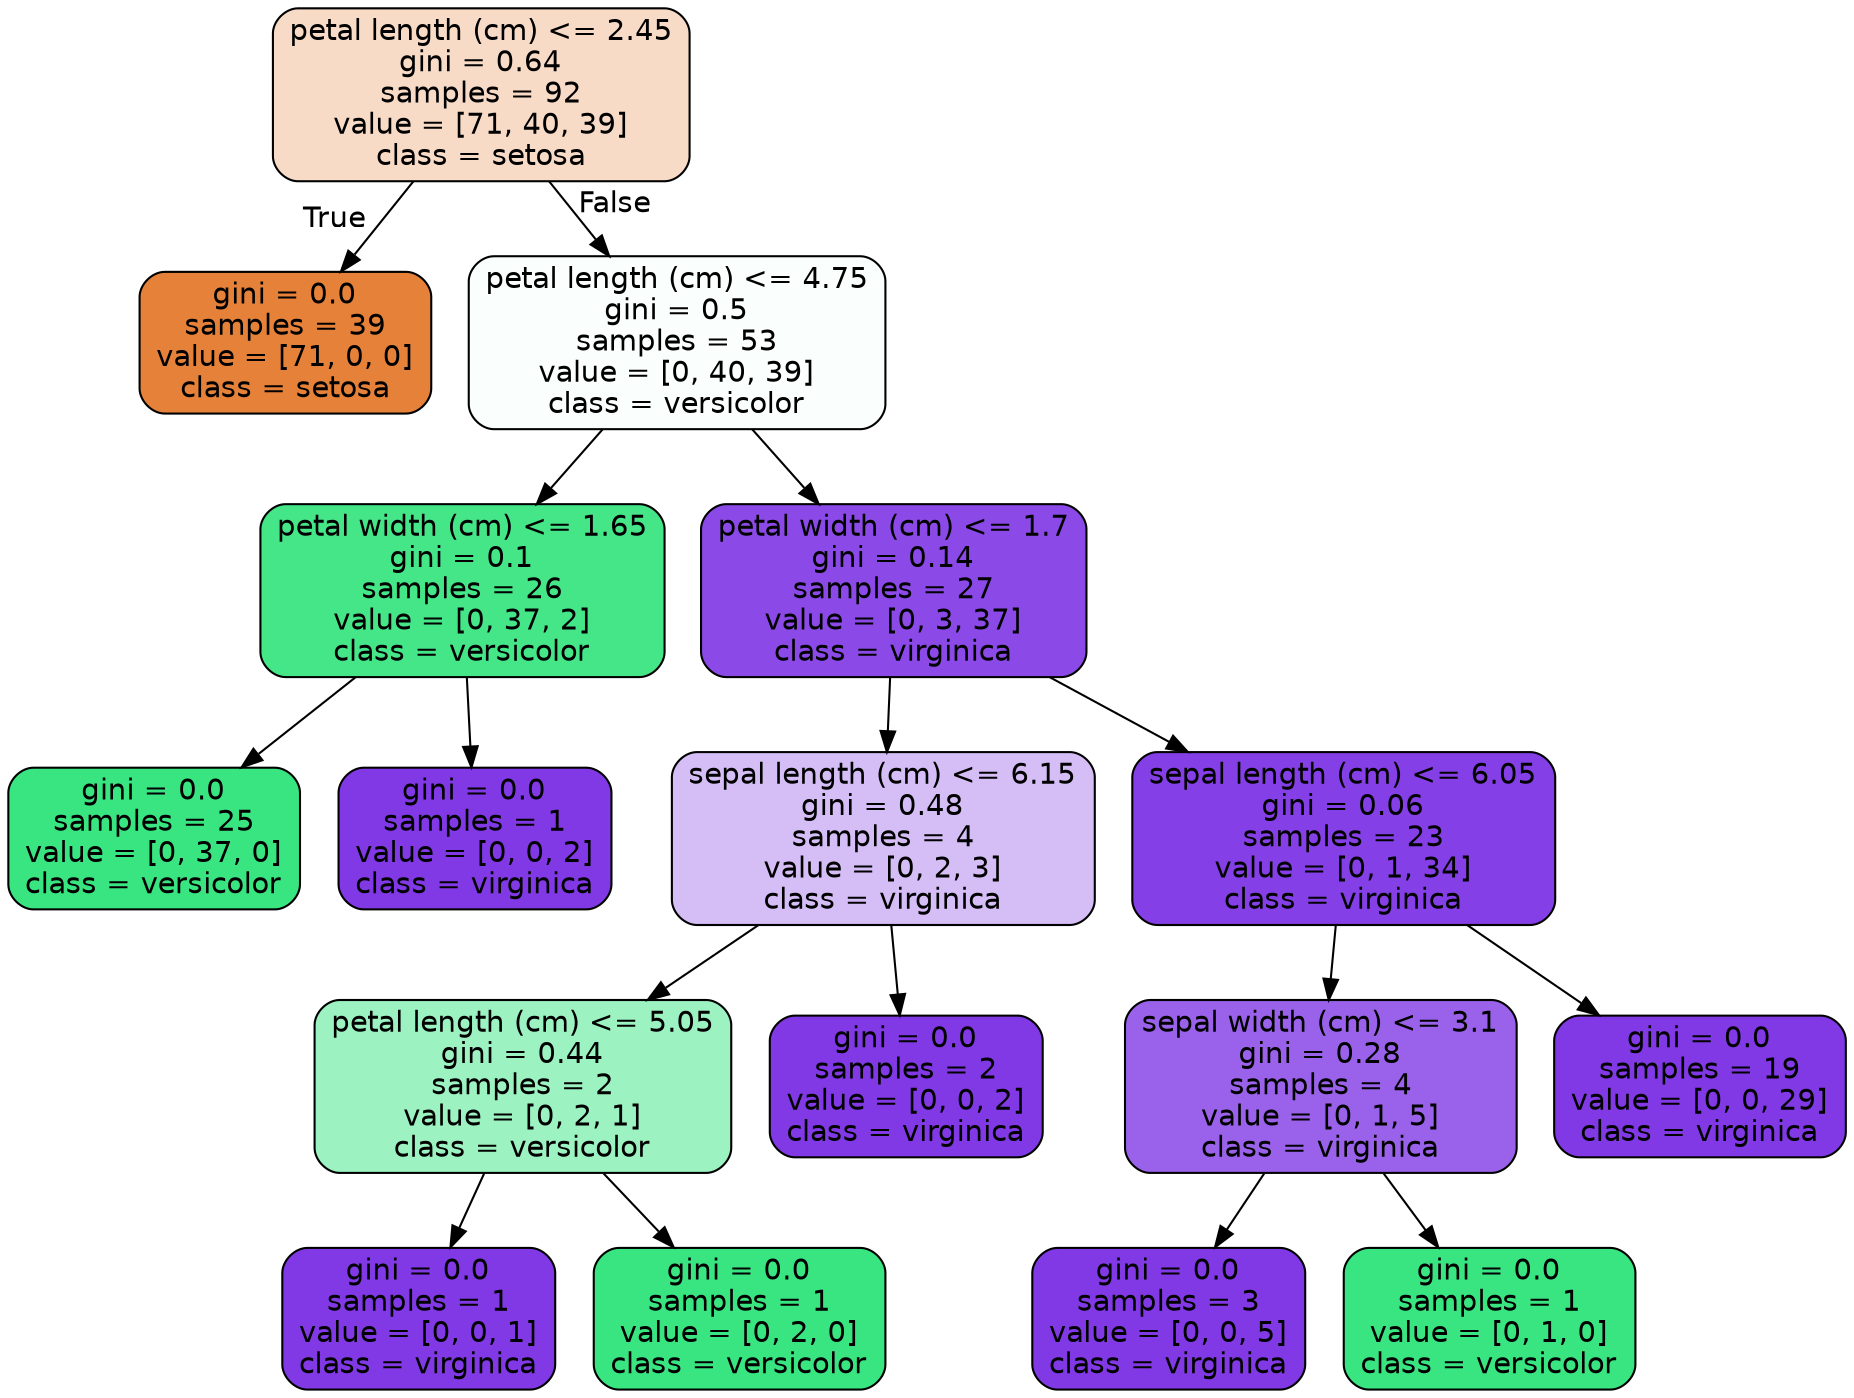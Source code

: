 digraph Tree {
node [shape=box, style="filled, rounded", color="black", fontname="helvetica"] ;
edge [fontname="helvetica"] ;
0 [label="petal length (cm) <= 2.45\ngini = 0.64\nsamples = 92\nvalue = [71, 40, 39]\nclass = setosa", fillcolor="#f8dbc7"] ;
1 [label="gini = 0.0\nsamples = 39\nvalue = [71, 0, 0]\nclass = setosa", fillcolor="#e58139"] ;
0 -> 1 [labeldistance=2.5, labelangle=45, headlabel="True"] ;
2 [label="petal length (cm) <= 4.75\ngini = 0.5\nsamples = 53\nvalue = [0, 40, 39]\nclass = versicolor", fillcolor="#fafefc"] ;
0 -> 2 [labeldistance=2.5, labelangle=-45, headlabel="False"] ;
3 [label="petal width (cm) <= 1.65\ngini = 0.1\nsamples = 26\nvalue = [0, 37, 2]\nclass = versicolor", fillcolor="#44e688"] ;
2 -> 3 ;
4 [label="gini = 0.0\nsamples = 25\nvalue = [0, 37, 0]\nclass = versicolor", fillcolor="#39e581"] ;
3 -> 4 ;
5 [label="gini = 0.0\nsamples = 1\nvalue = [0, 0, 2]\nclass = virginica", fillcolor="#8139e5"] ;
3 -> 5 ;
6 [label="petal width (cm) <= 1.7\ngini = 0.14\nsamples = 27\nvalue = [0, 3, 37]\nclass = virginica", fillcolor="#8b49e7"] ;
2 -> 6 ;
7 [label="sepal length (cm) <= 6.15\ngini = 0.48\nsamples = 4\nvalue = [0, 2, 3]\nclass = virginica", fillcolor="#d5bdf6"] ;
6 -> 7 ;
8 [label="petal length (cm) <= 5.05\ngini = 0.44\nsamples = 2\nvalue = [0, 2, 1]\nclass = versicolor", fillcolor="#9cf2c0"] ;
7 -> 8 ;
9 [label="gini = 0.0\nsamples = 1\nvalue = [0, 0, 1]\nclass = virginica", fillcolor="#8139e5"] ;
8 -> 9 ;
10 [label="gini = 0.0\nsamples = 1\nvalue = [0, 2, 0]\nclass = versicolor", fillcolor="#39e581"] ;
8 -> 10 ;
11 [label="gini = 0.0\nsamples = 2\nvalue = [0, 0, 2]\nclass = virginica", fillcolor="#8139e5"] ;
7 -> 11 ;
12 [label="sepal length (cm) <= 6.05\ngini = 0.06\nsamples = 23\nvalue = [0, 1, 34]\nclass = virginica", fillcolor="#853fe6"] ;
6 -> 12 ;
13 [label="sepal width (cm) <= 3.1\ngini = 0.28\nsamples = 4\nvalue = [0, 1, 5]\nclass = virginica", fillcolor="#9a61ea"] ;
12 -> 13 ;
14 [label="gini = 0.0\nsamples = 3\nvalue = [0, 0, 5]\nclass = virginica", fillcolor="#8139e5"] ;
13 -> 14 ;
15 [label="gini = 0.0\nsamples = 1\nvalue = [0, 1, 0]\nclass = versicolor", fillcolor="#39e581"] ;
13 -> 15 ;
16 [label="gini = 0.0\nsamples = 19\nvalue = [0, 0, 29]\nclass = virginica", fillcolor="#8139e5"] ;
12 -> 16 ;
}